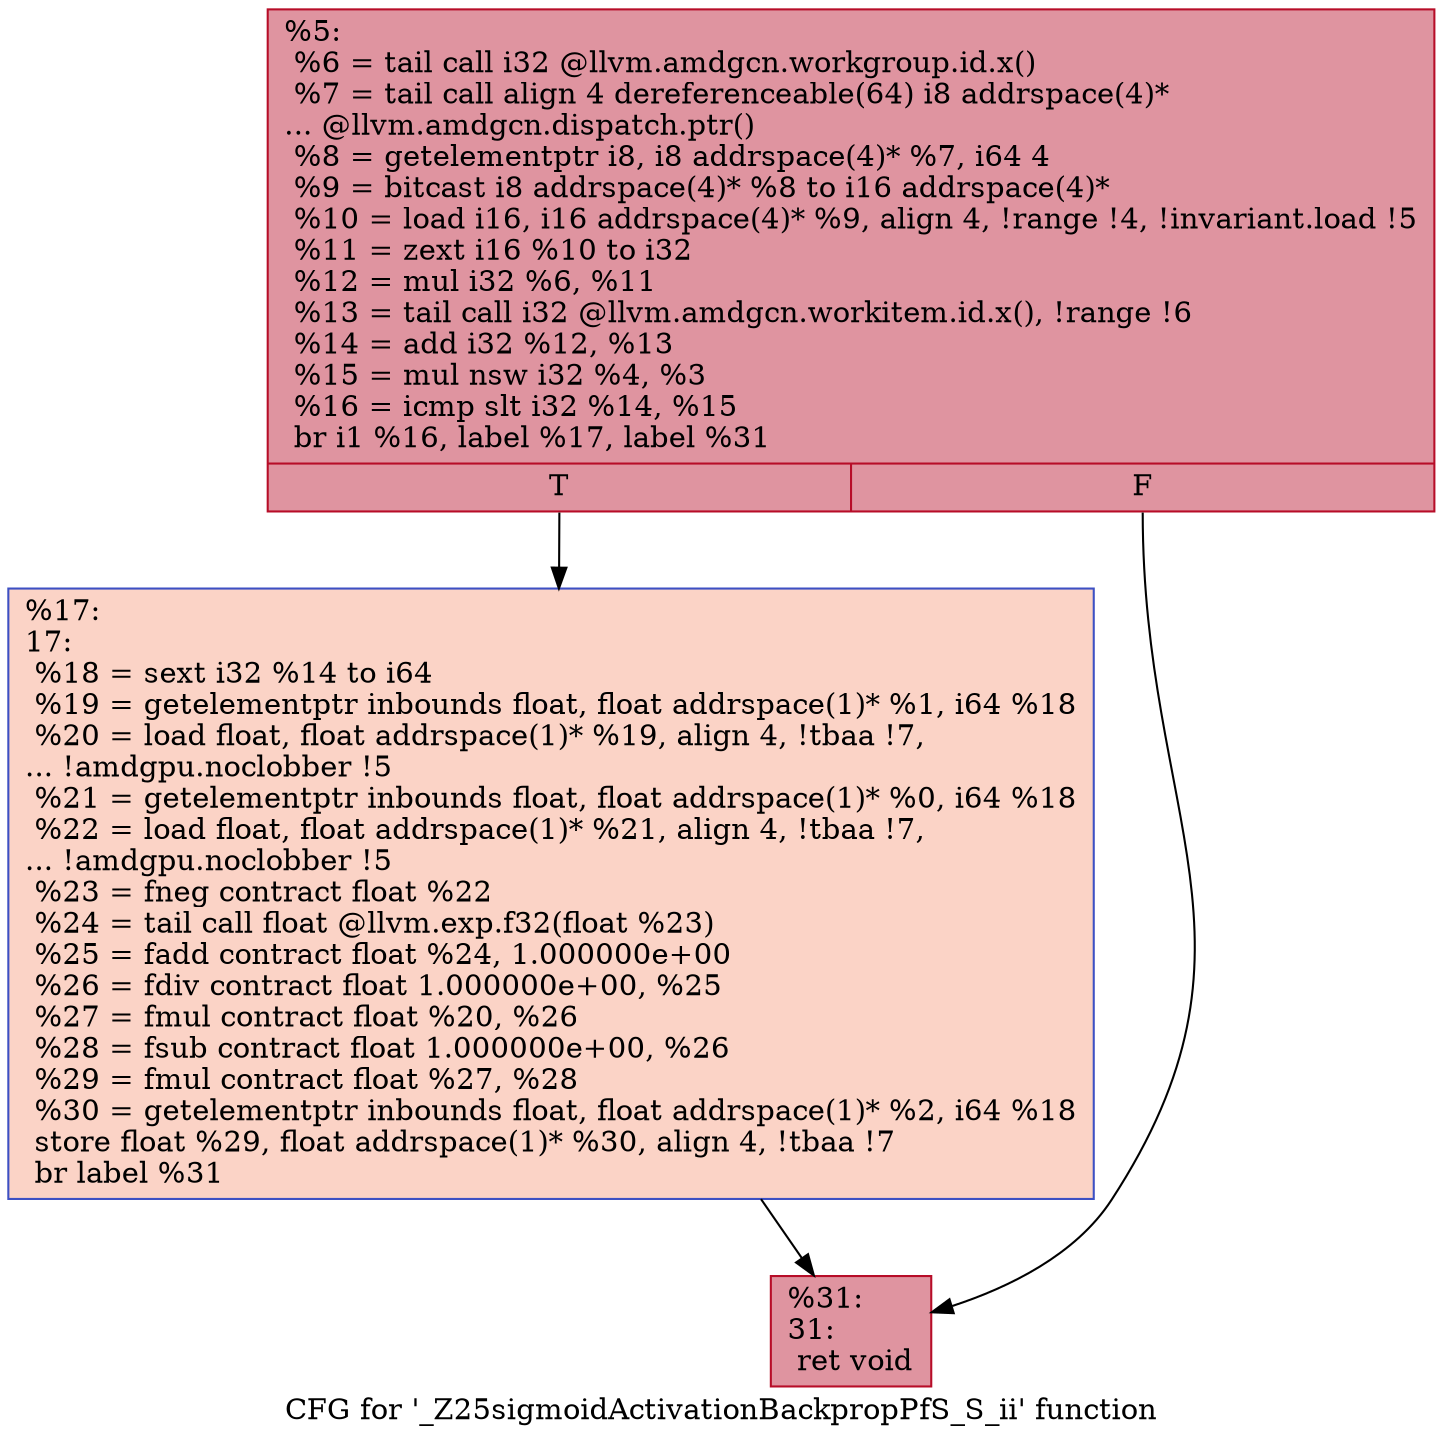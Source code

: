 digraph "CFG for '_Z25sigmoidActivationBackpropPfS_S_ii' function" {
	label="CFG for '_Z25sigmoidActivationBackpropPfS_S_ii' function";

	Node0x5e34390 [shape=record,color="#b70d28ff", style=filled, fillcolor="#b70d2870",label="{%5:\l  %6 = tail call i32 @llvm.amdgcn.workgroup.id.x()\l  %7 = tail call align 4 dereferenceable(64) i8 addrspace(4)*\l... @llvm.amdgcn.dispatch.ptr()\l  %8 = getelementptr i8, i8 addrspace(4)* %7, i64 4\l  %9 = bitcast i8 addrspace(4)* %8 to i16 addrspace(4)*\l  %10 = load i16, i16 addrspace(4)* %9, align 4, !range !4, !invariant.load !5\l  %11 = zext i16 %10 to i32\l  %12 = mul i32 %6, %11\l  %13 = tail call i32 @llvm.amdgcn.workitem.id.x(), !range !6\l  %14 = add i32 %12, %13\l  %15 = mul nsw i32 %4, %3\l  %16 = icmp slt i32 %14, %15\l  br i1 %16, label %17, label %31\l|{<s0>T|<s1>F}}"];
	Node0x5e34390:s0 -> Node0x5e34ec0;
	Node0x5e34390:s1 -> Node0x5e36430;
	Node0x5e34ec0 [shape=record,color="#3d50c3ff", style=filled, fillcolor="#f59c7d70",label="{%17:\l17:                                               \l  %18 = sext i32 %14 to i64\l  %19 = getelementptr inbounds float, float addrspace(1)* %1, i64 %18\l  %20 = load float, float addrspace(1)* %19, align 4, !tbaa !7,\l... !amdgpu.noclobber !5\l  %21 = getelementptr inbounds float, float addrspace(1)* %0, i64 %18\l  %22 = load float, float addrspace(1)* %21, align 4, !tbaa !7,\l... !amdgpu.noclobber !5\l  %23 = fneg contract float %22\l  %24 = tail call float @llvm.exp.f32(float %23)\l  %25 = fadd contract float %24, 1.000000e+00\l  %26 = fdiv contract float 1.000000e+00, %25\l  %27 = fmul contract float %20, %26\l  %28 = fsub contract float 1.000000e+00, %26\l  %29 = fmul contract float %27, %28\l  %30 = getelementptr inbounds float, float addrspace(1)* %2, i64 %18\l  store float %29, float addrspace(1)* %30, align 4, !tbaa !7\l  br label %31\l}"];
	Node0x5e34ec0 -> Node0x5e36430;
	Node0x5e36430 [shape=record,color="#b70d28ff", style=filled, fillcolor="#b70d2870",label="{%31:\l31:                                               \l  ret void\l}"];
}
